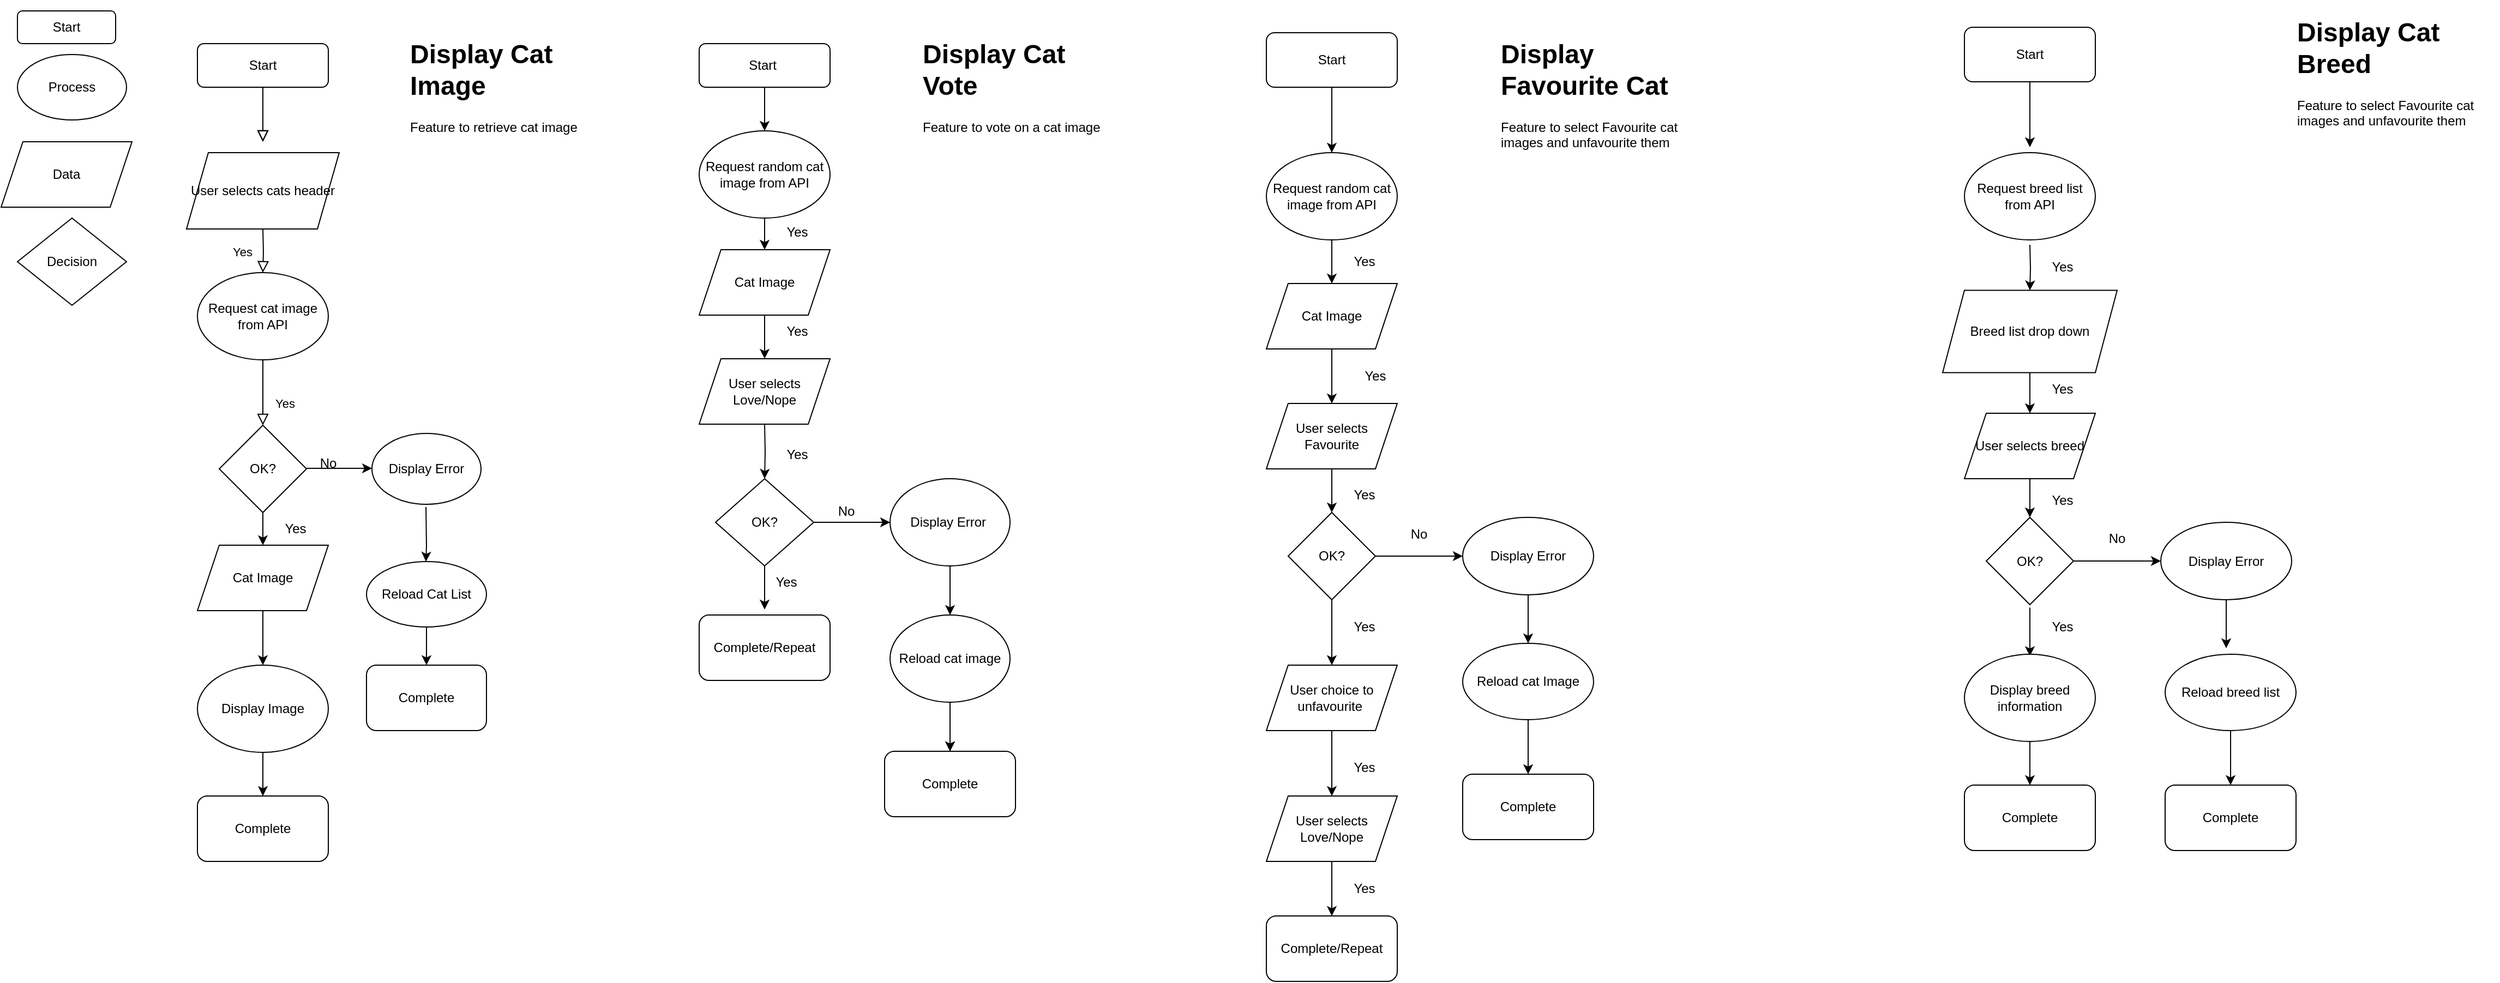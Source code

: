 <mxfile version="21.2.9" type="github">
  <diagram id="C5RBs43oDa-KdzZeNtuy" name="Page-1">
    <mxGraphModel dx="3244" dy="843" grid="1" gridSize="10" guides="1" tooltips="1" connect="1" arrows="1" fold="1" page="1" pageScale="1" pageWidth="827" pageHeight="1169" math="0" shadow="0">
      <root>
        <mxCell id="WIyWlLk6GJQsqaUBKTNV-0" />
        <mxCell id="WIyWlLk6GJQsqaUBKTNV-1" parent="WIyWlLk6GJQsqaUBKTNV-0" />
        <mxCell id="WIyWlLk6GJQsqaUBKTNV-2" value="" style="rounded=0;html=1;jettySize=auto;orthogonalLoop=1;fontSize=11;endArrow=block;endFill=0;endSize=8;strokeWidth=1;shadow=0;labelBackgroundColor=none;edgeStyle=orthogonalEdgeStyle;" parent="WIyWlLk6GJQsqaUBKTNV-1" source="WIyWlLk6GJQsqaUBKTNV-3" edge="1">
          <mxGeometry relative="1" as="geometry">
            <mxPoint x="-1390" y="140" as="targetPoint" />
          </mxGeometry>
        </mxCell>
        <mxCell id="WIyWlLk6GJQsqaUBKTNV-3" value="Start" style="rounded=1;whiteSpace=wrap;html=1;fontSize=12;glass=0;strokeWidth=1;shadow=0;" parent="WIyWlLk6GJQsqaUBKTNV-1" vertex="1">
          <mxGeometry x="-1450" y="50" width="120" height="40" as="geometry" />
        </mxCell>
        <mxCell id="WIyWlLk6GJQsqaUBKTNV-4" value="Yes" style="rounded=0;html=1;jettySize=auto;orthogonalLoop=1;fontSize=11;endArrow=block;endFill=0;endSize=8;strokeWidth=1;shadow=0;labelBackgroundColor=none;edgeStyle=orthogonalEdgeStyle;" parent="WIyWlLk6GJQsqaUBKTNV-1" edge="1">
          <mxGeometry y="20" relative="1" as="geometry">
            <mxPoint as="offset" />
            <mxPoint x="-1390" y="220" as="sourcePoint" />
            <mxPoint x="-1390" y="260" as="targetPoint" />
          </mxGeometry>
        </mxCell>
        <mxCell id="WIyWlLk6GJQsqaUBKTNV-8" value="Yes" style="rounded=0;html=1;jettySize=auto;orthogonalLoop=1;fontSize=11;endArrow=block;endFill=0;endSize=8;strokeWidth=1;shadow=0;labelBackgroundColor=none;edgeStyle=orthogonalEdgeStyle;" parent="WIyWlLk6GJQsqaUBKTNV-1" edge="1">
          <mxGeometry x="0.333" y="20" relative="1" as="geometry">
            <mxPoint as="offset" />
            <mxPoint x="-1390" y="340" as="sourcePoint" />
            <mxPoint x="-1390" y="400" as="targetPoint" />
          </mxGeometry>
        </mxCell>
        <mxCell id="cH9c1gNtqcsBAG0r7H8N-0" value="Start" style="rounded=1;whiteSpace=wrap;html=1;" parent="WIyWlLk6GJQsqaUBKTNV-1" vertex="1">
          <mxGeometry x="-1615" y="20" width="90" height="30" as="geometry" />
        </mxCell>
        <mxCell id="cH9c1gNtqcsBAG0r7H8N-4" value="Process" style="ellipse;whiteSpace=wrap;html=1;" parent="WIyWlLk6GJQsqaUBKTNV-1" vertex="1">
          <mxGeometry x="-1615" y="60" width="100" height="60" as="geometry" />
        </mxCell>
        <mxCell id="cH9c1gNtqcsBAG0r7H8N-5" value="Data" style="shape=parallelogram;perimeter=parallelogramPerimeter;whiteSpace=wrap;html=1;fixedSize=1;" parent="WIyWlLk6GJQsqaUBKTNV-1" vertex="1">
          <mxGeometry x="-1630" y="140" width="120" height="60" as="geometry" />
        </mxCell>
        <mxCell id="cH9c1gNtqcsBAG0r7H8N-6" value="Decision" style="rhombus;whiteSpace=wrap;html=1;" parent="WIyWlLk6GJQsqaUBKTNV-1" vertex="1">
          <mxGeometry x="-1615" y="210" width="100" height="80" as="geometry" />
        </mxCell>
        <mxCell id="cH9c1gNtqcsBAG0r7H8N-7" value="User selects cats header" style="shape=parallelogram;perimeter=parallelogramPerimeter;whiteSpace=wrap;html=1;fixedSize=1;" parent="WIyWlLk6GJQsqaUBKTNV-1" vertex="1">
          <mxGeometry x="-1460" y="150" width="140" height="70" as="geometry" />
        </mxCell>
        <mxCell id="cH9c1gNtqcsBAG0r7H8N-8" value="Request cat image from API" style="ellipse;whiteSpace=wrap;html=1;" parent="WIyWlLk6GJQsqaUBKTNV-1" vertex="1">
          <mxGeometry x="-1450" y="260" width="120" height="80" as="geometry" />
        </mxCell>
        <mxCell id="cH9c1gNtqcsBAG0r7H8N-26" value="" style="edgeStyle=orthogonalEdgeStyle;rounded=0;orthogonalLoop=1;jettySize=auto;html=1;" parent="WIyWlLk6GJQsqaUBKTNV-1" source="cH9c1gNtqcsBAG0r7H8N-9" target="cH9c1gNtqcsBAG0r7H8N-22" edge="1">
          <mxGeometry relative="1" as="geometry" />
        </mxCell>
        <mxCell id="cH9c1gNtqcsBAG0r7H8N-9" value="OK?" style="rhombus;whiteSpace=wrap;html=1;" parent="WIyWlLk6GJQsqaUBKTNV-1" vertex="1">
          <mxGeometry x="-1430" y="400" width="80" height="80" as="geometry" />
        </mxCell>
        <mxCell id="cH9c1gNtqcsBAG0r7H8N-10" value="" style="endArrow=classic;html=1;rounded=0;" parent="WIyWlLk6GJQsqaUBKTNV-1" edge="1">
          <mxGeometry width="50" height="50" relative="1" as="geometry">
            <mxPoint x="-1350" y="439.5" as="sourcePoint" />
            <mxPoint x="-1290" y="439.5" as="targetPoint" />
            <Array as="points">
              <mxPoint x="-1320" y="439.5" />
            </Array>
          </mxGeometry>
        </mxCell>
        <mxCell id="cH9c1gNtqcsBAG0r7H8N-11" value="No" style="text;html=1;strokeColor=none;fillColor=none;align=center;verticalAlign=middle;whiteSpace=wrap;rounded=0;" parent="WIyWlLk6GJQsqaUBKTNV-1" vertex="1">
          <mxGeometry x="-1360" y="420" width="60" height="30" as="geometry" />
        </mxCell>
        <mxCell id="cH9c1gNtqcsBAG0r7H8N-12" value="Display Error" style="ellipse;whiteSpace=wrap;html=1;" parent="WIyWlLk6GJQsqaUBKTNV-1" vertex="1">
          <mxGeometry x="-1290" y="407.5" width="100" height="65" as="geometry" />
        </mxCell>
        <mxCell id="cH9c1gNtqcsBAG0r7H8N-15" value="" style="rounded=0;html=1;jettySize=auto;orthogonalLoop=1;fontSize=11;endArrow=block;endFill=0;endSize=8;strokeWidth=1;shadow=0;labelBackgroundColor=none;edgeStyle=orthogonalEdgeStyle;" parent="WIyWlLk6GJQsqaUBKTNV-1" edge="1">
          <mxGeometry relative="1" as="geometry">
            <mxPoint x="-1390" y="90" as="sourcePoint" />
            <mxPoint x="-1390" y="140" as="targetPoint" />
          </mxGeometry>
        </mxCell>
        <mxCell id="cH9c1gNtqcsBAG0r7H8N-17" value="" style="endArrow=classic;html=1;rounded=0;" parent="WIyWlLk6GJQsqaUBKTNV-1" edge="1">
          <mxGeometry width="50" height="50" relative="1" as="geometry">
            <mxPoint x="-1240.5" y="475" as="sourcePoint" />
            <mxPoint x="-1240.5" y="525" as="targetPoint" />
            <Array as="points">
              <mxPoint x="-1240" y="510" />
            </Array>
          </mxGeometry>
        </mxCell>
        <mxCell id="cH9c1gNtqcsBAG0r7H8N-21" value="" style="edgeStyle=orthogonalEdgeStyle;rounded=0;orthogonalLoop=1;jettySize=auto;html=1;" parent="WIyWlLk6GJQsqaUBKTNV-1" source="cH9c1gNtqcsBAG0r7H8N-18" target="cH9c1gNtqcsBAG0r7H8N-20" edge="1">
          <mxGeometry relative="1" as="geometry" />
        </mxCell>
        <mxCell id="cH9c1gNtqcsBAG0r7H8N-18" value="Reload Cat List" style="ellipse;whiteSpace=wrap;html=1;" parent="WIyWlLk6GJQsqaUBKTNV-1" vertex="1">
          <mxGeometry x="-1295" y="525" width="110" height="60" as="geometry" />
        </mxCell>
        <mxCell id="cH9c1gNtqcsBAG0r7H8N-20" value="Complete" style="rounded=1;whiteSpace=wrap;html=1;" parent="WIyWlLk6GJQsqaUBKTNV-1" vertex="1">
          <mxGeometry x="-1295" y="620" width="110" height="60" as="geometry" />
        </mxCell>
        <mxCell id="cH9c1gNtqcsBAG0r7H8N-27" value="" style="edgeStyle=orthogonalEdgeStyle;rounded=0;orthogonalLoop=1;jettySize=auto;html=1;" parent="WIyWlLk6GJQsqaUBKTNV-1" source="cH9c1gNtqcsBAG0r7H8N-22" target="cH9c1gNtqcsBAG0r7H8N-23" edge="1">
          <mxGeometry relative="1" as="geometry" />
        </mxCell>
        <mxCell id="cH9c1gNtqcsBAG0r7H8N-22" value="Cat Image" style="shape=parallelogram;perimeter=parallelogramPerimeter;whiteSpace=wrap;html=1;fixedSize=1;" parent="WIyWlLk6GJQsqaUBKTNV-1" vertex="1">
          <mxGeometry x="-1450" y="510" width="120" height="60" as="geometry" />
        </mxCell>
        <mxCell id="cH9c1gNtqcsBAG0r7H8N-28" value="" style="edgeStyle=orthogonalEdgeStyle;rounded=0;orthogonalLoop=1;jettySize=auto;html=1;" parent="WIyWlLk6GJQsqaUBKTNV-1" source="cH9c1gNtqcsBAG0r7H8N-23" target="cH9c1gNtqcsBAG0r7H8N-24" edge="1">
          <mxGeometry relative="1" as="geometry" />
        </mxCell>
        <mxCell id="cH9c1gNtqcsBAG0r7H8N-23" value="Display Image" style="ellipse;whiteSpace=wrap;html=1;" parent="WIyWlLk6GJQsqaUBKTNV-1" vertex="1">
          <mxGeometry x="-1450" y="620" width="120" height="80" as="geometry" />
        </mxCell>
        <mxCell id="cH9c1gNtqcsBAG0r7H8N-24" value="Complete" style="rounded=1;whiteSpace=wrap;html=1;" parent="WIyWlLk6GJQsqaUBKTNV-1" vertex="1">
          <mxGeometry x="-1450" y="740" width="120" height="60" as="geometry" />
        </mxCell>
        <mxCell id="cH9c1gNtqcsBAG0r7H8N-29" value="&lt;h1&gt;Display Cat Image&lt;/h1&gt;&lt;div&gt;Feature to retrieve cat image&amp;nbsp;&lt;/div&gt;" style="text;html=1;strokeColor=none;fillColor=none;spacing=5;spacingTop=-20;whiteSpace=wrap;overflow=hidden;rounded=0;" parent="WIyWlLk6GJQsqaUBKTNV-1" vertex="1">
          <mxGeometry x="-1260" y="40" width="190" height="120" as="geometry" />
        </mxCell>
        <mxCell id="cH9c1gNtqcsBAG0r7H8N-31" value="&lt;h1&gt;Display Cat Vote&lt;/h1&gt;&lt;div&gt;Feature to vote on a cat image&lt;/div&gt;" style="text;html=1;strokeColor=none;fillColor=none;spacing=5;spacingTop=-20;whiteSpace=wrap;overflow=hidden;rounded=0;" parent="WIyWlLk6GJQsqaUBKTNV-1" vertex="1">
          <mxGeometry x="-790" y="40" width="190" height="120" as="geometry" />
        </mxCell>
        <mxCell id="cH9c1gNtqcsBAG0r7H8N-39" value="" style="edgeStyle=orthogonalEdgeStyle;rounded=0;orthogonalLoop=1;jettySize=auto;html=1;" parent="WIyWlLk6GJQsqaUBKTNV-1" source="cH9c1gNtqcsBAG0r7H8N-35" target="cH9c1gNtqcsBAG0r7H8N-38" edge="1">
          <mxGeometry relative="1" as="geometry" />
        </mxCell>
        <mxCell id="cH9c1gNtqcsBAG0r7H8N-35" value="Start&amp;nbsp;" style="rounded=1;whiteSpace=wrap;html=1;" parent="WIyWlLk6GJQsqaUBKTNV-1" vertex="1">
          <mxGeometry x="-990" y="50" width="120" height="40" as="geometry" />
        </mxCell>
        <mxCell id="cH9c1gNtqcsBAG0r7H8N-51" value="" style="edgeStyle=orthogonalEdgeStyle;rounded=0;orthogonalLoop=1;jettySize=auto;html=1;" parent="WIyWlLk6GJQsqaUBKTNV-1" target="cH9c1gNtqcsBAG0r7H8N-43" edge="1">
          <mxGeometry relative="1" as="geometry">
            <mxPoint x="-930" y="399" as="sourcePoint" />
          </mxGeometry>
        </mxCell>
        <mxCell id="cH9c1gNtqcsBAG0r7H8N-36" value="User selects Love/Nope" style="shape=parallelogram;perimeter=parallelogramPerimeter;whiteSpace=wrap;html=1;fixedSize=1;" parent="WIyWlLk6GJQsqaUBKTNV-1" vertex="1">
          <mxGeometry x="-990" y="339" width="120" height="60" as="geometry" />
        </mxCell>
        <mxCell id="cH9c1gNtqcsBAG0r7H8N-61" value="" style="edgeStyle=orthogonalEdgeStyle;rounded=0;orthogonalLoop=1;jettySize=auto;html=1;" parent="WIyWlLk6GJQsqaUBKTNV-1" source="cH9c1gNtqcsBAG0r7H8N-38" target="cH9c1gNtqcsBAG0r7H8N-60" edge="1">
          <mxGeometry relative="1" as="geometry" />
        </mxCell>
        <mxCell id="cH9c1gNtqcsBAG0r7H8N-38" value="Request random cat image from API" style="ellipse;whiteSpace=wrap;html=1;" parent="WIyWlLk6GJQsqaUBKTNV-1" vertex="1">
          <mxGeometry x="-990" y="130" width="120" height="80" as="geometry" />
        </mxCell>
        <mxCell id="cH9c1gNtqcsBAG0r7H8N-41" value="Yes" style="text;html=1;strokeColor=none;fillColor=none;align=center;verticalAlign=middle;whiteSpace=wrap;rounded=0;" parent="WIyWlLk6GJQsqaUBKTNV-1" vertex="1">
          <mxGeometry x="-1390" y="480" width="60" height="30" as="geometry" />
        </mxCell>
        <mxCell id="cH9c1gNtqcsBAG0r7H8N-42" value="Yes" style="text;html=1;strokeColor=none;fillColor=none;align=center;verticalAlign=middle;whiteSpace=wrap;rounded=0;" parent="WIyWlLk6GJQsqaUBKTNV-1" vertex="1">
          <mxGeometry x="-930" y="210" width="60" height="25" as="geometry" />
        </mxCell>
        <mxCell id="cH9c1gNtqcsBAG0r7H8N-50" value="" style="edgeStyle=orthogonalEdgeStyle;rounded=0;orthogonalLoop=1;jettySize=auto;html=1;" parent="WIyWlLk6GJQsqaUBKTNV-1" source="cH9c1gNtqcsBAG0r7H8N-43" target="cH9c1gNtqcsBAG0r7H8N-44" edge="1">
          <mxGeometry relative="1" as="geometry" />
        </mxCell>
        <mxCell id="cH9c1gNtqcsBAG0r7H8N-55" value="" style="edgeStyle=orthogonalEdgeStyle;rounded=0;orthogonalLoop=1;jettySize=auto;html=1;" parent="WIyWlLk6GJQsqaUBKTNV-1" source="cH9c1gNtqcsBAG0r7H8N-43" edge="1">
          <mxGeometry relative="1" as="geometry">
            <mxPoint x="-930" y="569" as="targetPoint" />
          </mxGeometry>
        </mxCell>
        <mxCell id="cH9c1gNtqcsBAG0r7H8N-43" value="OK?" style="rhombus;whiteSpace=wrap;html=1;" parent="WIyWlLk6GJQsqaUBKTNV-1" vertex="1">
          <mxGeometry x="-975" y="449" width="90" height="80" as="geometry" />
        </mxCell>
        <mxCell id="cH9c1gNtqcsBAG0r7H8N-48" value="" style="edgeStyle=orthogonalEdgeStyle;rounded=0;orthogonalLoop=1;jettySize=auto;html=1;" parent="WIyWlLk6GJQsqaUBKTNV-1" source="cH9c1gNtqcsBAG0r7H8N-44" target="cH9c1gNtqcsBAG0r7H8N-45" edge="1">
          <mxGeometry relative="1" as="geometry" />
        </mxCell>
        <mxCell id="cH9c1gNtqcsBAG0r7H8N-44" value="Display Error&amp;nbsp;" style="ellipse;whiteSpace=wrap;html=1;" parent="WIyWlLk6GJQsqaUBKTNV-1" vertex="1">
          <mxGeometry x="-815" y="449" width="110" height="80" as="geometry" />
        </mxCell>
        <mxCell id="cH9c1gNtqcsBAG0r7H8N-49" value="" style="edgeStyle=orthogonalEdgeStyle;rounded=0;orthogonalLoop=1;jettySize=auto;html=1;" parent="WIyWlLk6GJQsqaUBKTNV-1" source="cH9c1gNtqcsBAG0r7H8N-45" edge="1">
          <mxGeometry relative="1" as="geometry">
            <mxPoint x="-760" y="699" as="targetPoint" />
          </mxGeometry>
        </mxCell>
        <mxCell id="cH9c1gNtqcsBAG0r7H8N-57" value="" style="edgeStyle=orthogonalEdgeStyle;rounded=0;orthogonalLoop=1;jettySize=auto;html=1;" parent="WIyWlLk6GJQsqaUBKTNV-1" source="cH9c1gNtqcsBAG0r7H8N-45" edge="1">
          <mxGeometry relative="1" as="geometry">
            <mxPoint x="-760" y="699" as="targetPoint" />
          </mxGeometry>
        </mxCell>
        <mxCell id="cH9c1gNtqcsBAG0r7H8N-45" value="Reload cat image" style="ellipse;whiteSpace=wrap;html=1;" parent="WIyWlLk6GJQsqaUBKTNV-1" vertex="1">
          <mxGeometry x="-815" y="574" width="110" height="80" as="geometry" />
        </mxCell>
        <mxCell id="cH9c1gNtqcsBAG0r7H8N-47" value="Complete" style="rounded=1;whiteSpace=wrap;html=1;" parent="WIyWlLk6GJQsqaUBKTNV-1" vertex="1">
          <mxGeometry x="-820" y="699" width="120" height="60" as="geometry" />
        </mxCell>
        <mxCell id="cH9c1gNtqcsBAG0r7H8N-53" value="No" style="text;html=1;strokeColor=none;fillColor=none;align=center;verticalAlign=middle;whiteSpace=wrap;rounded=0;" parent="WIyWlLk6GJQsqaUBKTNV-1" vertex="1">
          <mxGeometry x="-885" y="464" width="60" height="30" as="geometry" />
        </mxCell>
        <mxCell id="cH9c1gNtqcsBAG0r7H8N-56" value="Yes" style="text;html=1;strokeColor=none;fillColor=none;align=center;verticalAlign=middle;whiteSpace=wrap;rounded=0;" parent="WIyWlLk6GJQsqaUBKTNV-1" vertex="1">
          <mxGeometry x="-940" y="529" width="60" height="30" as="geometry" />
        </mxCell>
        <mxCell id="cH9c1gNtqcsBAG0r7H8N-64" value="" style="edgeStyle=orthogonalEdgeStyle;rounded=0;orthogonalLoop=1;jettySize=auto;html=1;" parent="WIyWlLk6GJQsqaUBKTNV-1" source="cH9c1gNtqcsBAG0r7H8N-60" target="cH9c1gNtqcsBAG0r7H8N-36" edge="1">
          <mxGeometry relative="1" as="geometry" />
        </mxCell>
        <mxCell id="cH9c1gNtqcsBAG0r7H8N-60" value="Cat Image" style="shape=parallelogram;perimeter=parallelogramPerimeter;whiteSpace=wrap;html=1;fixedSize=1;" parent="WIyWlLk6GJQsqaUBKTNV-1" vertex="1">
          <mxGeometry x="-990" y="239" width="120" height="60" as="geometry" />
        </mxCell>
        <mxCell id="cH9c1gNtqcsBAG0r7H8N-65" value="Yes" style="text;html=1;strokeColor=none;fillColor=none;align=center;verticalAlign=middle;whiteSpace=wrap;rounded=0;" parent="WIyWlLk6GJQsqaUBKTNV-1" vertex="1">
          <mxGeometry x="-930" y="299" width="60" height="30" as="geometry" />
        </mxCell>
        <mxCell id="cH9c1gNtqcsBAG0r7H8N-66" value="Yes" style="text;html=1;strokeColor=none;fillColor=none;align=center;verticalAlign=middle;whiteSpace=wrap;rounded=0;" parent="WIyWlLk6GJQsqaUBKTNV-1" vertex="1">
          <mxGeometry x="-930" y="411.5" width="60" height="30" as="geometry" />
        </mxCell>
        <mxCell id="cH9c1gNtqcsBAG0r7H8N-68" value="Complete/Repeat" style="rounded=1;whiteSpace=wrap;html=1;" parent="WIyWlLk6GJQsqaUBKTNV-1" vertex="1">
          <mxGeometry x="-990" y="574" width="120" height="60" as="geometry" />
        </mxCell>
        <mxCell id="cH9c1gNtqcsBAG0r7H8N-69" value="&lt;h1&gt;Display Favourite Cat&amp;nbsp;&lt;/h1&gt;&lt;div&gt;Feature to select Favourite cat images and unfavourite them&amp;nbsp;&lt;/div&gt;" style="text;html=1;strokeColor=none;fillColor=none;spacing=5;spacingTop=-20;whiteSpace=wrap;overflow=hidden;rounded=0;" parent="WIyWlLk6GJQsqaUBKTNV-1" vertex="1">
          <mxGeometry x="-260" y="40" width="190" height="120" as="geometry" />
        </mxCell>
        <mxCell id="cH9c1gNtqcsBAG0r7H8N-91" value="" style="edgeStyle=orthogonalEdgeStyle;rounded=0;orthogonalLoop=1;jettySize=auto;html=1;" parent="WIyWlLk6GJQsqaUBKTNV-1" source="cH9c1gNtqcsBAG0r7H8N-70" target="cH9c1gNtqcsBAG0r7H8N-71" edge="1">
          <mxGeometry relative="1" as="geometry" />
        </mxCell>
        <mxCell id="cH9c1gNtqcsBAG0r7H8N-70" value="Start" style="rounded=1;whiteSpace=wrap;html=1;" parent="WIyWlLk6GJQsqaUBKTNV-1" vertex="1">
          <mxGeometry x="-470" y="40" width="120" height="50" as="geometry" />
        </mxCell>
        <mxCell id="cH9c1gNtqcsBAG0r7H8N-79" value="" style="edgeStyle=orthogonalEdgeStyle;rounded=0;orthogonalLoop=1;jettySize=auto;html=1;" parent="WIyWlLk6GJQsqaUBKTNV-1" source="cH9c1gNtqcsBAG0r7H8N-71" target="cH9c1gNtqcsBAG0r7H8N-72" edge="1">
          <mxGeometry relative="1" as="geometry" />
        </mxCell>
        <mxCell id="cH9c1gNtqcsBAG0r7H8N-71" value="Request random cat image from API" style="ellipse;whiteSpace=wrap;html=1;" parent="WIyWlLk6GJQsqaUBKTNV-1" vertex="1">
          <mxGeometry x="-470" y="150" width="120" height="80" as="geometry" />
        </mxCell>
        <mxCell id="cH9c1gNtqcsBAG0r7H8N-80" value="" style="edgeStyle=orthogonalEdgeStyle;rounded=0;orthogonalLoop=1;jettySize=auto;html=1;" parent="WIyWlLk6GJQsqaUBKTNV-1" source="cH9c1gNtqcsBAG0r7H8N-72" target="cH9c1gNtqcsBAG0r7H8N-73" edge="1">
          <mxGeometry relative="1" as="geometry" />
        </mxCell>
        <mxCell id="cH9c1gNtqcsBAG0r7H8N-72" value="Cat Image" style="shape=parallelogram;perimeter=parallelogramPerimeter;whiteSpace=wrap;html=1;fixedSize=1;" parent="WIyWlLk6GJQsqaUBKTNV-1" vertex="1">
          <mxGeometry x="-470" y="270" width="120" height="60" as="geometry" />
        </mxCell>
        <mxCell id="cH9c1gNtqcsBAG0r7H8N-81" value="" style="edgeStyle=orthogonalEdgeStyle;rounded=0;orthogonalLoop=1;jettySize=auto;html=1;" parent="WIyWlLk6GJQsqaUBKTNV-1" source="cH9c1gNtqcsBAG0r7H8N-73" target="cH9c1gNtqcsBAG0r7H8N-74" edge="1">
          <mxGeometry relative="1" as="geometry" />
        </mxCell>
        <mxCell id="cH9c1gNtqcsBAG0r7H8N-73" value="User selects Favourite" style="shape=parallelogram;perimeter=parallelogramPerimeter;whiteSpace=wrap;html=1;fixedSize=1;" parent="WIyWlLk6GJQsqaUBKTNV-1" vertex="1">
          <mxGeometry x="-470" y="380" width="120" height="60" as="geometry" />
        </mxCell>
        <mxCell id="cH9c1gNtqcsBAG0r7H8N-82" value="" style="edgeStyle=orthogonalEdgeStyle;rounded=0;orthogonalLoop=1;jettySize=auto;html=1;" parent="WIyWlLk6GJQsqaUBKTNV-1" source="cH9c1gNtqcsBAG0r7H8N-74" target="cH9c1gNtqcsBAG0r7H8N-75" edge="1">
          <mxGeometry relative="1" as="geometry" />
        </mxCell>
        <mxCell id="cH9c1gNtqcsBAG0r7H8N-85" value="" style="edgeStyle=orthogonalEdgeStyle;rounded=0;orthogonalLoop=1;jettySize=auto;html=1;" parent="WIyWlLk6GJQsqaUBKTNV-1" source="cH9c1gNtqcsBAG0r7H8N-74" target="cH9c1gNtqcsBAG0r7H8N-77" edge="1">
          <mxGeometry relative="1" as="geometry" />
        </mxCell>
        <mxCell id="cH9c1gNtqcsBAG0r7H8N-74" value="OK?" style="rhombus;whiteSpace=wrap;html=1;" parent="WIyWlLk6GJQsqaUBKTNV-1" vertex="1">
          <mxGeometry x="-450" y="480" width="80" height="80" as="geometry" />
        </mxCell>
        <mxCell id="cH9c1gNtqcsBAG0r7H8N-83" value="" style="edgeStyle=orthogonalEdgeStyle;rounded=0;orthogonalLoop=1;jettySize=auto;html=1;" parent="WIyWlLk6GJQsqaUBKTNV-1" source="cH9c1gNtqcsBAG0r7H8N-75" target="cH9c1gNtqcsBAG0r7H8N-78" edge="1">
          <mxGeometry relative="1" as="geometry" />
        </mxCell>
        <mxCell id="cH9c1gNtqcsBAG0r7H8N-75" value="User choice to unfavourite&amp;nbsp;" style="shape=parallelogram;perimeter=parallelogramPerimeter;whiteSpace=wrap;html=1;fixedSize=1;" parent="WIyWlLk6GJQsqaUBKTNV-1" vertex="1">
          <mxGeometry x="-470" y="620" width="120" height="60" as="geometry" />
        </mxCell>
        <mxCell id="cH9c1gNtqcsBAG0r7H8N-76" value="Complete/Repeat" style="rounded=1;whiteSpace=wrap;html=1;" parent="WIyWlLk6GJQsqaUBKTNV-1" vertex="1">
          <mxGeometry x="-470" y="850" width="120" height="60" as="geometry" />
        </mxCell>
        <mxCell id="cH9c1gNtqcsBAG0r7H8N-88" value="" style="edgeStyle=orthogonalEdgeStyle;rounded=0;orthogonalLoop=1;jettySize=auto;html=1;" parent="WIyWlLk6GJQsqaUBKTNV-1" source="cH9c1gNtqcsBAG0r7H8N-77" target="cH9c1gNtqcsBAG0r7H8N-86" edge="1">
          <mxGeometry relative="1" as="geometry" />
        </mxCell>
        <mxCell id="cH9c1gNtqcsBAG0r7H8N-77" value="Display Error" style="ellipse;whiteSpace=wrap;html=1;" parent="WIyWlLk6GJQsqaUBKTNV-1" vertex="1">
          <mxGeometry x="-290" y="484.5" width="120" height="71" as="geometry" />
        </mxCell>
        <mxCell id="cH9c1gNtqcsBAG0r7H8N-84" value="" style="edgeStyle=orthogonalEdgeStyle;rounded=0;orthogonalLoop=1;jettySize=auto;html=1;" parent="WIyWlLk6GJQsqaUBKTNV-1" source="cH9c1gNtqcsBAG0r7H8N-78" target="cH9c1gNtqcsBAG0r7H8N-76" edge="1">
          <mxGeometry relative="1" as="geometry" />
        </mxCell>
        <mxCell id="cH9c1gNtqcsBAG0r7H8N-78" value="User selects Love/Nope" style="shape=parallelogram;perimeter=parallelogramPerimeter;whiteSpace=wrap;html=1;fixedSize=1;" parent="WIyWlLk6GJQsqaUBKTNV-1" vertex="1">
          <mxGeometry x="-470" y="740" width="120" height="60" as="geometry" />
        </mxCell>
        <mxCell id="cH9c1gNtqcsBAG0r7H8N-89" value="" style="edgeStyle=orthogonalEdgeStyle;rounded=0;orthogonalLoop=1;jettySize=auto;html=1;" parent="WIyWlLk6GJQsqaUBKTNV-1" source="cH9c1gNtqcsBAG0r7H8N-86" target="cH9c1gNtqcsBAG0r7H8N-87" edge="1">
          <mxGeometry relative="1" as="geometry" />
        </mxCell>
        <mxCell id="cH9c1gNtqcsBAG0r7H8N-86" value="Reload cat Image" style="ellipse;whiteSpace=wrap;html=1;" parent="WIyWlLk6GJQsqaUBKTNV-1" vertex="1">
          <mxGeometry x="-290" y="600" width="120" height="70" as="geometry" />
        </mxCell>
        <mxCell id="cH9c1gNtqcsBAG0r7H8N-87" value="Complete" style="rounded=1;whiteSpace=wrap;html=1;" parent="WIyWlLk6GJQsqaUBKTNV-1" vertex="1">
          <mxGeometry x="-290" y="720" width="120" height="60" as="geometry" />
        </mxCell>
        <mxCell id="cH9c1gNtqcsBAG0r7H8N-90" value="Yes" style="text;html=1;strokeColor=none;fillColor=none;align=center;verticalAlign=middle;whiteSpace=wrap;rounded=0;" parent="WIyWlLk6GJQsqaUBKTNV-1" vertex="1">
          <mxGeometry x="-410" y="235" width="60" height="30" as="geometry" />
        </mxCell>
        <mxCell id="cH9c1gNtqcsBAG0r7H8N-92" value="Yes" style="text;html=1;strokeColor=none;fillColor=none;align=center;verticalAlign=middle;whiteSpace=wrap;rounded=0;" parent="WIyWlLk6GJQsqaUBKTNV-1" vertex="1">
          <mxGeometry x="-400" y="340" width="60" height="30" as="geometry" />
        </mxCell>
        <mxCell id="cH9c1gNtqcsBAG0r7H8N-93" value="Yes" style="text;html=1;strokeColor=none;fillColor=none;align=center;verticalAlign=middle;whiteSpace=wrap;rounded=0;" parent="WIyWlLk6GJQsqaUBKTNV-1" vertex="1">
          <mxGeometry x="-410" y="449" width="60" height="30" as="geometry" />
        </mxCell>
        <mxCell id="cH9c1gNtqcsBAG0r7H8N-94" value="Yes" style="text;html=1;strokeColor=none;fillColor=none;align=center;verticalAlign=middle;whiteSpace=wrap;rounded=0;" parent="WIyWlLk6GJQsqaUBKTNV-1" vertex="1">
          <mxGeometry x="-410" y="570" width="60" height="30" as="geometry" />
        </mxCell>
        <mxCell id="cH9c1gNtqcsBAG0r7H8N-95" value="Yes" style="text;html=1;strokeColor=none;fillColor=none;align=center;verticalAlign=middle;whiteSpace=wrap;rounded=0;" parent="WIyWlLk6GJQsqaUBKTNV-1" vertex="1">
          <mxGeometry x="-410" y="699" width="60" height="30" as="geometry" />
        </mxCell>
        <mxCell id="cH9c1gNtqcsBAG0r7H8N-96" value="Yes" style="text;html=1;strokeColor=none;fillColor=none;align=center;verticalAlign=middle;whiteSpace=wrap;rounded=0;" parent="WIyWlLk6GJQsqaUBKTNV-1" vertex="1">
          <mxGeometry x="-410" y="810" width="60" height="30" as="geometry" />
        </mxCell>
        <mxCell id="cH9c1gNtqcsBAG0r7H8N-97" value="No" style="text;html=1;strokeColor=none;fillColor=none;align=center;verticalAlign=middle;whiteSpace=wrap;rounded=0;" parent="WIyWlLk6GJQsqaUBKTNV-1" vertex="1">
          <mxGeometry x="-360" y="484.5" width="60" height="30" as="geometry" />
        </mxCell>
        <mxCell id="M0CIGmLyTTN3jZ2lwgWZ-2" value="&lt;h1 style=&quot;border-color: var(--border-color);&quot;&gt;Display Cat Breed&amp;nbsp;&lt;/h1&gt;&lt;h1&gt;&lt;div style=&quot;border-color: var(--border-color); font-size: 12px; font-weight: 400;&quot;&gt;Feature to select Favourite cat images and unfavourite them&amp;nbsp;&lt;/div&gt;&lt;/h1&gt;" style="text;html=1;strokeColor=none;fillColor=none;spacing=5;spacingTop=-20;whiteSpace=wrap;overflow=hidden;rounded=0;" vertex="1" parent="WIyWlLk6GJQsqaUBKTNV-1">
          <mxGeometry x="470" y="20" width="190" height="120" as="geometry" />
        </mxCell>
        <mxCell id="M0CIGmLyTTN3jZ2lwgWZ-3" value="" style="edgeStyle=orthogonalEdgeStyle;rounded=0;orthogonalLoop=1;jettySize=auto;html=1;" edge="1" parent="WIyWlLk6GJQsqaUBKTNV-1" source="M0CIGmLyTTN3jZ2lwgWZ-4">
          <mxGeometry relative="1" as="geometry">
            <mxPoint x="230" y="145" as="targetPoint" />
          </mxGeometry>
        </mxCell>
        <mxCell id="M0CIGmLyTTN3jZ2lwgWZ-4" value="Start" style="rounded=1;whiteSpace=wrap;html=1;" vertex="1" parent="WIyWlLk6GJQsqaUBKTNV-1">
          <mxGeometry x="170" y="35" width="120" height="50" as="geometry" />
        </mxCell>
        <mxCell id="M0CIGmLyTTN3jZ2lwgWZ-5" value="" style="edgeStyle=orthogonalEdgeStyle;rounded=0;orthogonalLoop=1;jettySize=auto;html=1;" edge="1" parent="WIyWlLk6GJQsqaUBKTNV-1" source="M0CIGmLyTTN3jZ2lwgWZ-6" target="M0CIGmLyTTN3jZ2lwgWZ-8">
          <mxGeometry relative="1" as="geometry" />
        </mxCell>
        <mxCell id="M0CIGmLyTTN3jZ2lwgWZ-6" value="OK?" style="rhombus;whiteSpace=wrap;html=1;" vertex="1" parent="WIyWlLk6GJQsqaUBKTNV-1">
          <mxGeometry x="190" y="484.5" width="80" height="80" as="geometry" />
        </mxCell>
        <mxCell id="M0CIGmLyTTN3jZ2lwgWZ-7" value="" style="edgeStyle=orthogonalEdgeStyle;rounded=0;orthogonalLoop=1;jettySize=auto;html=1;" edge="1" parent="WIyWlLk6GJQsqaUBKTNV-1" source="M0CIGmLyTTN3jZ2lwgWZ-8">
          <mxGeometry relative="1" as="geometry">
            <mxPoint x="410" y="604.5" as="targetPoint" />
          </mxGeometry>
        </mxCell>
        <mxCell id="M0CIGmLyTTN3jZ2lwgWZ-8" value="Display Error" style="ellipse;whiteSpace=wrap;html=1;" vertex="1" parent="WIyWlLk6GJQsqaUBKTNV-1">
          <mxGeometry x="350" y="489" width="120" height="71" as="geometry" />
        </mxCell>
        <mxCell id="M0CIGmLyTTN3jZ2lwgWZ-9" value="Yes" style="text;html=1;strokeColor=none;fillColor=none;align=center;verticalAlign=middle;whiteSpace=wrap;rounded=0;" vertex="1" parent="WIyWlLk6GJQsqaUBKTNV-1">
          <mxGeometry x="230" y="570" width="60" height="30" as="geometry" />
        </mxCell>
        <mxCell id="M0CIGmLyTTN3jZ2lwgWZ-10" value="No" style="text;html=1;strokeColor=none;fillColor=none;align=center;verticalAlign=middle;whiteSpace=wrap;rounded=0;" vertex="1" parent="WIyWlLk6GJQsqaUBKTNV-1">
          <mxGeometry x="280" y="489" width="60" height="30" as="geometry" />
        </mxCell>
        <mxCell id="M0CIGmLyTTN3jZ2lwgWZ-11" value="" style="edgeStyle=orthogonalEdgeStyle;rounded=0;orthogonalLoop=1;jettySize=auto;html=1;" edge="1" parent="WIyWlLk6GJQsqaUBKTNV-1">
          <mxGeometry relative="1" as="geometry">
            <mxPoint x="230" y="611.75" as="targetPoint" />
            <mxPoint x="230" y="567.25" as="sourcePoint" />
            <Array as="points">
              <mxPoint x="230" y="597.25" />
              <mxPoint x="230" y="597.25" />
            </Array>
          </mxGeometry>
        </mxCell>
        <mxCell id="M0CIGmLyTTN3jZ2lwgWZ-12" value="" style="edgeStyle=orthogonalEdgeStyle;rounded=0;orthogonalLoop=1;jettySize=auto;html=1;" edge="1" parent="WIyWlLk6GJQsqaUBKTNV-1" source="M0CIGmLyTTN3jZ2lwgWZ-13" target="M0CIGmLyTTN3jZ2lwgWZ-14">
          <mxGeometry relative="1" as="geometry" />
        </mxCell>
        <mxCell id="M0CIGmLyTTN3jZ2lwgWZ-13" value="Reload breed list" style="ellipse;whiteSpace=wrap;html=1;" vertex="1" parent="WIyWlLk6GJQsqaUBKTNV-1">
          <mxGeometry x="354" y="610" width="120" height="70" as="geometry" />
        </mxCell>
        <mxCell id="M0CIGmLyTTN3jZ2lwgWZ-14" value="Complete" style="rounded=1;whiteSpace=wrap;html=1;" vertex="1" parent="WIyWlLk6GJQsqaUBKTNV-1">
          <mxGeometry x="354" y="730" width="120" height="60" as="geometry" />
        </mxCell>
        <mxCell id="M0CIGmLyTTN3jZ2lwgWZ-15" value="" style="edgeStyle=orthogonalEdgeStyle;rounded=0;orthogonalLoop=1;jettySize=auto;html=1;" edge="1" parent="WIyWlLk6GJQsqaUBKTNV-1" source="M0CIGmLyTTN3jZ2lwgWZ-16" target="M0CIGmLyTTN3jZ2lwgWZ-17">
          <mxGeometry relative="1" as="geometry" />
        </mxCell>
        <mxCell id="M0CIGmLyTTN3jZ2lwgWZ-16" value="Display breed information" style="ellipse;whiteSpace=wrap;html=1;" vertex="1" parent="WIyWlLk6GJQsqaUBKTNV-1">
          <mxGeometry x="170" y="610" width="120" height="80" as="geometry" />
        </mxCell>
        <mxCell id="M0CIGmLyTTN3jZ2lwgWZ-17" value="Complete" style="rounded=1;whiteSpace=wrap;html=1;" vertex="1" parent="WIyWlLk6GJQsqaUBKTNV-1">
          <mxGeometry x="170" y="730" width="120" height="60" as="geometry" />
        </mxCell>
        <mxCell id="M0CIGmLyTTN3jZ2lwgWZ-18" value="Request breed list from API" style="ellipse;whiteSpace=wrap;html=1;" vertex="1" parent="WIyWlLk6GJQsqaUBKTNV-1">
          <mxGeometry x="170" y="150" width="120" height="80" as="geometry" />
        </mxCell>
        <mxCell id="M0CIGmLyTTN3jZ2lwgWZ-19" value="" style="edgeStyle=orthogonalEdgeStyle;rounded=0;orthogonalLoop=1;jettySize=auto;html=1;" edge="1" parent="WIyWlLk6GJQsqaUBKTNV-1" target="M0CIGmLyTTN3jZ2lwgWZ-21">
          <mxGeometry relative="1" as="geometry">
            <mxPoint x="230" y="234.5" as="sourcePoint" />
          </mxGeometry>
        </mxCell>
        <mxCell id="M0CIGmLyTTN3jZ2lwgWZ-20" value="" style="edgeStyle=orthogonalEdgeStyle;rounded=0;orthogonalLoop=1;jettySize=auto;html=1;" edge="1" parent="WIyWlLk6GJQsqaUBKTNV-1" source="M0CIGmLyTTN3jZ2lwgWZ-21" target="M0CIGmLyTTN3jZ2lwgWZ-23">
          <mxGeometry relative="1" as="geometry" />
        </mxCell>
        <mxCell id="M0CIGmLyTTN3jZ2lwgWZ-21" value="Breed list drop down" style="shape=parallelogram;perimeter=parallelogramPerimeter;whiteSpace=wrap;html=1;fixedSize=1;" vertex="1" parent="WIyWlLk6GJQsqaUBKTNV-1">
          <mxGeometry x="150" y="276.25" width="160" height="75.5" as="geometry" />
        </mxCell>
        <mxCell id="M0CIGmLyTTN3jZ2lwgWZ-22" value="" style="edgeStyle=orthogonalEdgeStyle;rounded=0;orthogonalLoop=1;jettySize=auto;html=1;" edge="1" parent="WIyWlLk6GJQsqaUBKTNV-1" source="M0CIGmLyTTN3jZ2lwgWZ-23">
          <mxGeometry relative="1" as="geometry">
            <mxPoint x="230" y="484.5" as="targetPoint" />
          </mxGeometry>
        </mxCell>
        <mxCell id="M0CIGmLyTTN3jZ2lwgWZ-23" value="User selects breed" style="shape=parallelogram;perimeter=parallelogramPerimeter;whiteSpace=wrap;html=1;fixedSize=1;" vertex="1" parent="WIyWlLk6GJQsqaUBKTNV-1">
          <mxGeometry x="170" y="389" width="120" height="60" as="geometry" />
        </mxCell>
        <mxCell id="M0CIGmLyTTN3jZ2lwgWZ-24" value="Yes" style="text;html=1;strokeColor=none;fillColor=none;align=center;verticalAlign=middle;whiteSpace=wrap;rounded=0;" vertex="1" parent="WIyWlLk6GJQsqaUBKTNV-1">
          <mxGeometry x="230" y="239.5" width="60" height="30" as="geometry" />
        </mxCell>
        <mxCell id="M0CIGmLyTTN3jZ2lwgWZ-25" value="Yes" style="text;html=1;strokeColor=none;fillColor=none;align=center;verticalAlign=middle;whiteSpace=wrap;rounded=0;" vertex="1" parent="WIyWlLk6GJQsqaUBKTNV-1">
          <mxGeometry x="230" y="351.75" width="60" height="30" as="geometry" />
        </mxCell>
        <mxCell id="M0CIGmLyTTN3jZ2lwgWZ-26" value="Yes" style="text;html=1;strokeColor=none;fillColor=none;align=center;verticalAlign=middle;whiteSpace=wrap;rounded=0;" vertex="1" parent="WIyWlLk6GJQsqaUBKTNV-1">
          <mxGeometry x="230" y="453.5" width="60" height="30" as="geometry" />
        </mxCell>
      </root>
    </mxGraphModel>
  </diagram>
</mxfile>
